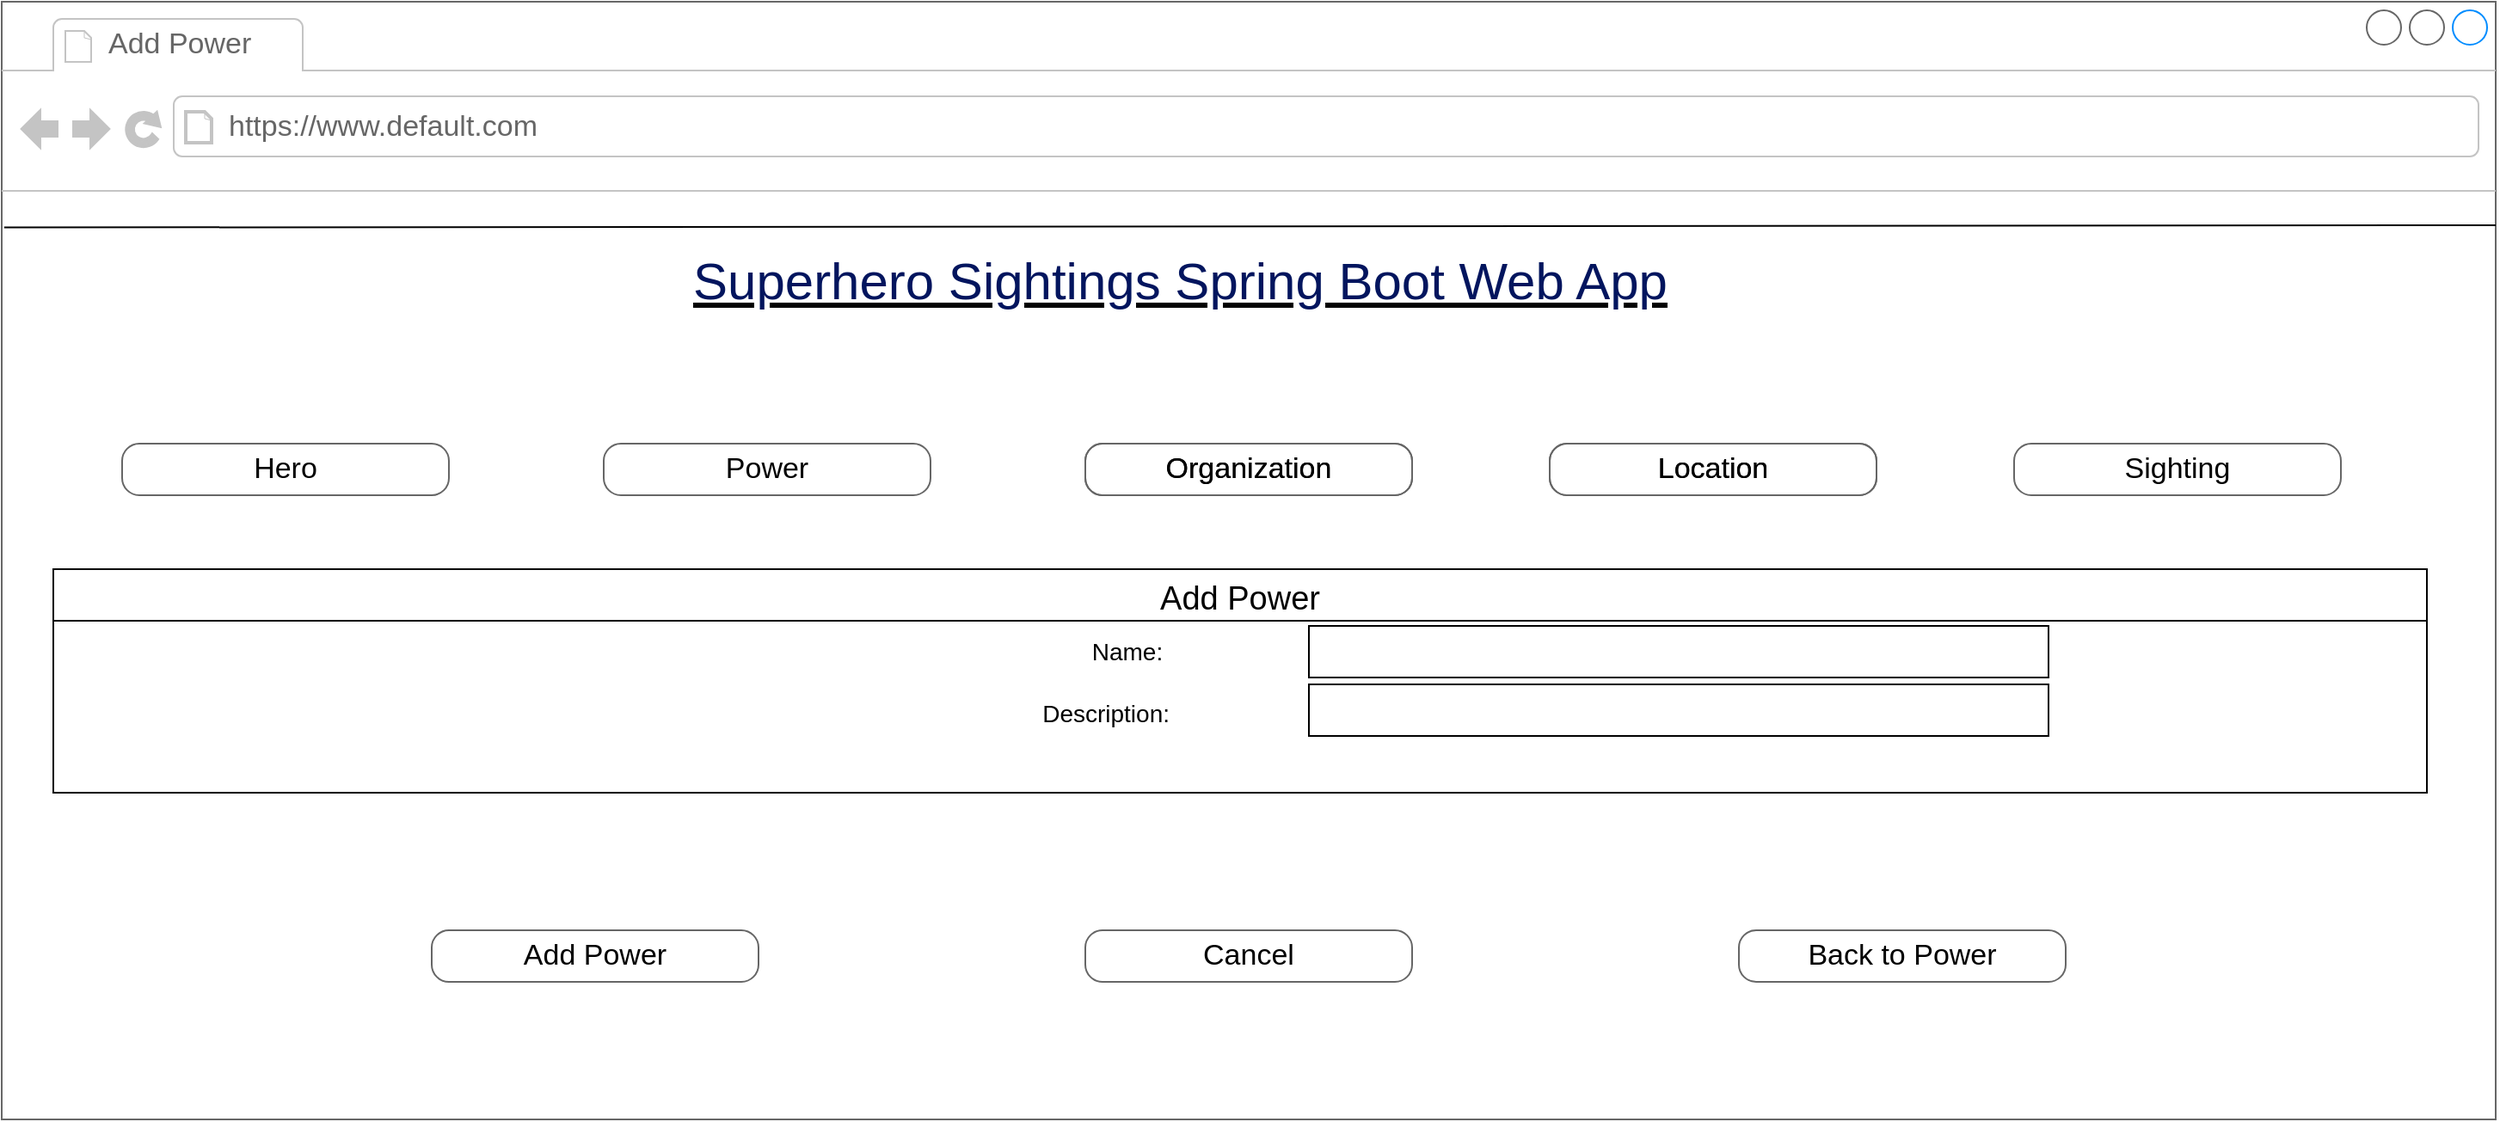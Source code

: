 <mxfile version="20.5.1" type="device"><diagram name="Page-1" id="2cc2dc42-3aac-f2a9-1cec-7a8b7cbee084"><mxGraphModel dx="1077" dy="528" grid="1" gridSize="10" guides="1" tooltips="1" connect="1" arrows="1" fold="1" page="1" pageScale="1" pageWidth="1100" pageHeight="850" background="none" math="0" shadow="0"><root><object label="" id="0"><mxCell/></object><mxCell id="1" parent="0"/><mxCell id="7026571954dc6520-1" value="" style="strokeWidth=1;shadow=0;dashed=0;align=left;html=1;shape=mxgraph.mockup.containers.browserWindow;rSize=0;strokeColor=#666666;mainText=,;recursiveResize=0;rounded=0;labelBackgroundColor=none;fontFamily=Verdana;fontSize=12" parent="1" vertex="1"><mxGeometry x="250" y="10" width="1450" height="650" as="geometry"/></mxCell><mxCell id="7026571954dc6520-2" value="Add Power" style="strokeWidth=1;shadow=0;dashed=0;align=center;html=1;shape=mxgraph.mockup.containers.anchor;fontSize=17;fontColor=#666666;align=left;" parent="7026571954dc6520-1" vertex="1"><mxGeometry x="60" y="12" width="150" height="26" as="geometry"/></mxCell><mxCell id="7026571954dc6520-3" value="https://www.default.com" style="strokeWidth=1;shadow=0;dashed=0;align=center;html=1;shape=mxgraph.mockup.containers.anchor;rSize=0;fontSize=17;fontColor=#666666;align=left;" parent="7026571954dc6520-1" vertex="1"><mxGeometry x="130" y="60" width="250" height="26" as="geometry"/></mxCell><mxCell id="7026571954dc6520-4" value="&lt;h2 style=&quot;box-sizing: border-box; margin-top: 0px; margin-bottom: 0.5rem; font-weight: 300; line-height: 1.2; font-size: 1.875rem; font-family: Arial, Helvetica, sans-serif; color: rgb(2, 21, 94); padding-top: 12px; padding-bottom: 0px; background-color: rgb(255, 255, 255);&quot; id=&quot;yui_3_17_2_1_1667340755161_39&quot;&gt;Superhero Sightings Spring Boot Web App&lt;/h2&gt;" style="text;html=1;points=[];align=left;verticalAlign=top;spacingTop=-4;fontSize=30;fontFamily=Verdana;fontStyle=4" parent="7026571954dc6520-1" vertex="1"><mxGeometry x="400" y="130" width="590" height="50" as="geometry"/></mxCell><mxCell id="jvbijX7r-PZZ7w1VG2m_-4" value="" style="group" parent="7026571954dc6520-1" vertex="1" connectable="0"><mxGeometry x="70" y="257" width="1020" height="30" as="geometry"/></mxCell><mxCell id="7026571954dc6520-18" value="Hero" style="strokeWidth=1;shadow=0;dashed=0;align=center;html=1;shape=mxgraph.mockup.buttons.button;strokeColor=#666666;mainText=;buttonStyle=round;fontSize=17;fontStyle=0;fillColor=none;whiteSpace=wrap;rounded=0;labelBackgroundColor=none;" parent="jvbijX7r-PZZ7w1VG2m_-4" vertex="1"><mxGeometry width="190" height="30" as="geometry"/></mxCell><mxCell id="7026571954dc6520-19" value="Power" style="strokeWidth=1;shadow=0;dashed=0;align=center;html=1;shape=mxgraph.mockup.buttons.button;strokeColor=#666666;mainText=;buttonStyle=round;fontSize=17;fontStyle=0;fillColor=none;whiteSpace=wrap;rounded=0;labelBackgroundColor=none;" parent="jvbijX7r-PZZ7w1VG2m_-4" vertex="1"><mxGeometry x="280" width="190" height="30" as="geometry"/></mxCell><mxCell id="jvbijX7r-PZZ7w1VG2m_-1" value="Organization" style="strokeWidth=1;shadow=0;dashed=0;align=center;html=1;shape=mxgraph.mockup.buttons.button;strokeColor=#666666;mainText=;buttonStyle=round;fontSize=17;fontStyle=0;fillColor=none;whiteSpace=wrap;rounded=0;labelBackgroundColor=none;" parent="jvbijX7r-PZZ7w1VG2m_-4" vertex="1"><mxGeometry x="560" width="190" height="30" as="geometry"/></mxCell><mxCell id="jvbijX7r-PZZ7w1VG2m_-2" value="Location" style="strokeWidth=1;shadow=0;dashed=0;align=center;html=1;shape=mxgraph.mockup.buttons.button;strokeColor=#666666;mainText=;buttonStyle=round;fontSize=17;fontStyle=0;fillColor=none;whiteSpace=wrap;rounded=0;labelBackgroundColor=none;" parent="jvbijX7r-PZZ7w1VG2m_-4" vertex="1"><mxGeometry x="830" width="190" height="30" as="geometry"/></mxCell><mxCell id="jvbijX7r-PZZ7w1VG2m_-3" value="Sighting" style="strokeWidth=1;shadow=0;dashed=0;align=center;html=1;shape=mxgraph.mockup.buttons.button;strokeColor=#666666;mainText=;buttonStyle=round;fontSize=17;fontStyle=0;fillColor=none;whiteSpace=wrap;rounded=0;labelBackgroundColor=none;" parent="7026571954dc6520-1" vertex="1"><mxGeometry x="1170" y="257" width="190" height="30" as="geometry"/></mxCell><mxCell id="jvbijX7r-PZZ7w1VG2m_-9" value="Add Power" style="swimlane;fontStyle=0;childLayout=stackLayout;horizontal=1;startSize=30;horizontalStack=0;resizeParent=1;resizeParentMax=0;resizeLast=0;collapsible=1;marginBottom=0;fontSize=19;align=center;" parent="7026571954dc6520-1" vertex="1"><mxGeometry x="30" y="330" width="1380" height="130" as="geometry"/></mxCell><mxCell id="jvbijX7r-PZZ7w1VG2m_-71" value="Back to Power" style="strokeWidth=1;shadow=0;dashed=0;align=center;html=1;shape=mxgraph.mockup.buttons.button;strokeColor=#666666;mainText=;buttonStyle=round;fontSize=17;fontStyle=0;fillColor=none;whiteSpace=wrap;rounded=0;labelBackgroundColor=none;" parent="7026571954dc6520-1" vertex="1"><mxGeometry x="1010" y="540" width="190" height="30" as="geometry"/></mxCell><mxCell id="jvbijX7r-PZZ7w1VG2m_-80" value="" style="text;html=1;strokeColor=default;fillColor=none;align=left;verticalAlign=middle;whiteSpace=wrap;rounded=0;fontSize=14;fontStyle=0" parent="7026571954dc6520-1" vertex="1"><mxGeometry x="760" y="397" width="430" height="30" as="geometry"/></mxCell><mxCell id="whRv7u4-3vXumY-xxJ-N-17" value="Add Power" style="strokeWidth=1;shadow=0;dashed=0;align=center;html=1;shape=mxgraph.mockup.buttons.button;strokeColor=#666666;mainText=;buttonStyle=round;fontSize=17;fontStyle=0;fillColor=none;whiteSpace=wrap;rounded=0;labelBackgroundColor=none;" parent="7026571954dc6520-1" vertex="1"><mxGeometry x="250" y="540" width="190" height="30" as="geometry"/></mxCell><mxCell id="whRv7u4-3vXumY-xxJ-N-18" value="Organization" style="strokeWidth=1;shadow=0;dashed=0;align=center;html=1;shape=mxgraph.mockup.buttons.button;strokeColor=#666666;mainText=;buttonStyle=round;fontSize=17;fontStyle=0;fillColor=none;whiteSpace=wrap;rounded=0;labelBackgroundColor=none;" parent="7026571954dc6520-1" vertex="1"><mxGeometry x="630" y="257" width="190" height="30" as="geometry"/></mxCell><mxCell id="whRv7u4-3vXumY-xxJ-N-19" value="Location" style="strokeWidth=1;shadow=0;dashed=0;align=center;html=1;shape=mxgraph.mockup.buttons.button;strokeColor=#666666;mainText=;buttonStyle=round;fontSize=17;fontStyle=0;fillColor=none;whiteSpace=wrap;rounded=0;labelBackgroundColor=none;" parent="7026571954dc6520-1" vertex="1"><mxGeometry x="900" y="257" width="190" height="30" as="geometry"/></mxCell><mxCell id="cwm7OXe2fCaX7MLyg0e5-1" value="Cancel" style="strokeWidth=1;shadow=0;dashed=0;align=center;html=1;shape=mxgraph.mockup.buttons.button;strokeColor=#666666;mainText=;buttonStyle=round;fontSize=17;fontStyle=0;fillColor=none;whiteSpace=wrap;rounded=0;labelBackgroundColor=none;" parent="7026571954dc6520-1" vertex="1"><mxGeometry x="630" y="540" width="190" height="30" as="geometry"/></mxCell><mxCell id="jvbijX7r-PZZ7w1VG2m_-5" value="" style="endArrow=none;html=1;rounded=0;exitX=0.001;exitY=0.202;exitDx=0;exitDy=0;exitPerimeter=0;entryX=1;entryY=0.2;entryDx=0;entryDy=0;entryPerimeter=0;" parent="1" source="7026571954dc6520-1" target="7026571954dc6520-1" edge="1"><mxGeometry width="50" height="50" relative="1" as="geometry"><mxPoint x="730" y="300" as="sourcePoint"/><mxPoint x="1640" y="312" as="targetPoint"/></mxGeometry></mxCell><mxCell id="jvbijX7r-PZZ7w1VG2m_-19" value="" style="text;html=1;align=left;verticalAlign=middle;whiteSpace=wrap;rounded=0;fontSize=14;fontStyle=0;strokeColor=default;" parent="1" vertex="1"><mxGeometry x="1010" y="373" width="430" height="30" as="geometry"/></mxCell><mxCell id="jvbijX7r-PZZ7w1VG2m_-21" value="Name:&amp;nbsp;" style="text;html=1;strokeColor=none;fillColor=none;align=right;verticalAlign=middle;whiteSpace=wrap;rounded=0;fontSize=14;fontStyle=0" parent="1" vertex="1"><mxGeometry x="521" y="373" width="410" height="30" as="geometry"/></mxCell><mxCell id="whRv7u4-3vXumY-xxJ-N-5" value="Description:" style="text;html=1;strokeColor=none;fillColor=none;align=right;verticalAlign=middle;whiteSpace=wrap;rounded=0;fontSize=14;fontStyle=0" parent="1" vertex="1"><mxGeometry x="521" y="409" width="410" height="30" as="geometry"/></mxCell></root></mxGraphModel></diagram></mxfile>